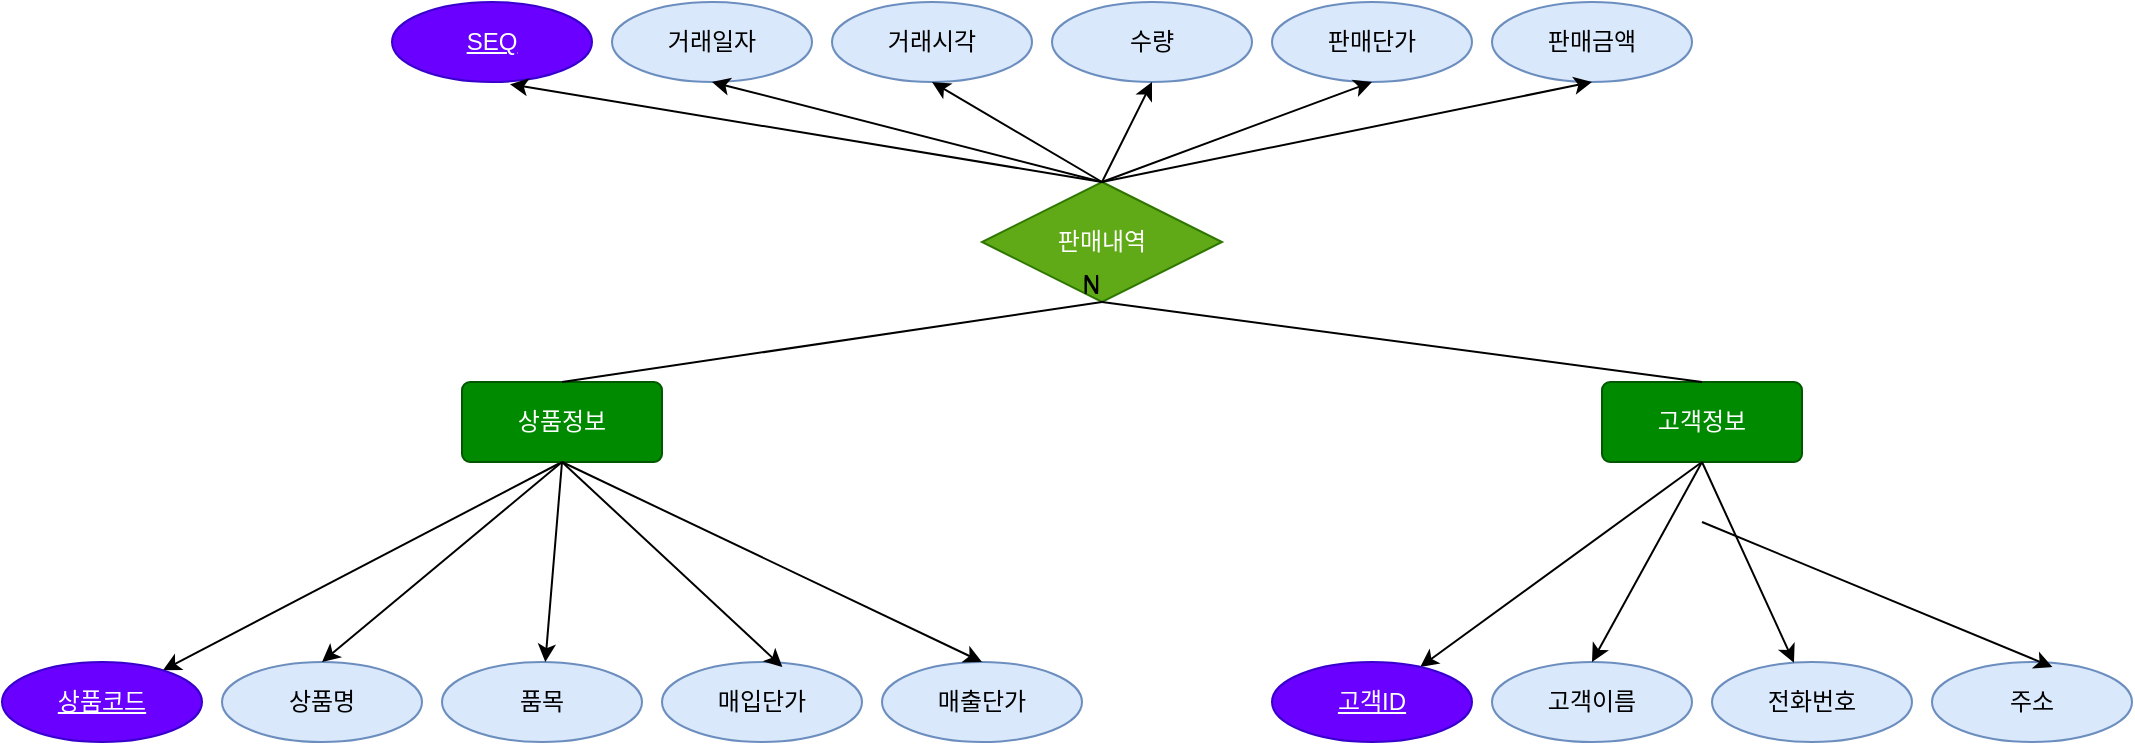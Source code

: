 <mxfile version="21.4.0" type="device">
  <diagram name="페이지-1" id="F8fokXopZoCGRJmgIw7g">
    <mxGraphModel dx="808" dy="440" grid="1" gridSize="10" guides="1" tooltips="1" connect="1" arrows="1" fold="1" page="1" pageScale="1" pageWidth="4681" pageHeight="3300" math="0" shadow="0">
      <root>
        <mxCell id="0" />
        <mxCell id="1" parent="0" />
        <mxCell id="NkHrAYA78mOsPZmJ_zcQ-7" style="rounded=0;orthogonalLoop=1;jettySize=auto;html=1;exitX=0.5;exitY=1;exitDx=0;exitDy=0;" parent="1" source="NkHrAYA78mOsPZmJ_zcQ-1" target="NkHrAYA78mOsPZmJ_zcQ-2" edge="1">
          <mxGeometry relative="1" as="geometry" />
        </mxCell>
        <mxCell id="NkHrAYA78mOsPZmJ_zcQ-1" value="상품정보" style="rounded=1;arcSize=10;whiteSpace=wrap;html=1;align=center;fillColor=#008a00;fontColor=#ffffff;strokeColor=#005700;" parent="1" vertex="1">
          <mxGeometry x="310" y="420" width="100" height="40" as="geometry" />
        </mxCell>
        <mxCell id="NkHrAYA78mOsPZmJ_zcQ-2" value="상품코드" style="ellipse;whiteSpace=wrap;html=1;align=center;fontStyle=4;fillColor=#6a00ff;fontColor=#ffffff;strokeColor=#3700CC;" parent="1" vertex="1">
          <mxGeometry x="80" y="560" width="100" height="40" as="geometry" />
        </mxCell>
        <mxCell id="NkHrAYA78mOsPZmJ_zcQ-3" value="상품명" style="ellipse;whiteSpace=wrap;html=1;align=center;fillColor=#dae8fc;strokeColor=#6c8ebf;" parent="1" vertex="1">
          <mxGeometry x="190" y="560" width="100" height="40" as="geometry" />
        </mxCell>
        <mxCell id="NkHrAYA78mOsPZmJ_zcQ-4" value="품목" style="ellipse;whiteSpace=wrap;html=1;align=center;fillColor=#dae8fc;strokeColor=#6c8ebf;" parent="1" vertex="1">
          <mxGeometry x="300" y="560" width="100" height="40" as="geometry" />
        </mxCell>
        <mxCell id="NkHrAYA78mOsPZmJ_zcQ-5" value="매입단가" style="ellipse;whiteSpace=wrap;html=1;align=center;fillColor=#dae8fc;strokeColor=#6c8ebf;" parent="1" vertex="1">
          <mxGeometry x="410" y="560" width="100" height="40" as="geometry" />
        </mxCell>
        <mxCell id="NkHrAYA78mOsPZmJ_zcQ-6" value="매출단가" style="ellipse;whiteSpace=wrap;html=1;align=center;fillColor=#dae8fc;strokeColor=#6c8ebf;" parent="1" vertex="1">
          <mxGeometry x="520" y="560" width="100" height="40" as="geometry" />
        </mxCell>
        <mxCell id="NkHrAYA78mOsPZmJ_zcQ-9" style="rounded=0;orthogonalLoop=1;jettySize=auto;html=1;exitX=0.5;exitY=1;exitDx=0;exitDy=0;entryX=0.5;entryY=0;entryDx=0;entryDy=0;" parent="1" source="NkHrAYA78mOsPZmJ_zcQ-1" target="NkHrAYA78mOsPZmJ_zcQ-3" edge="1">
          <mxGeometry relative="1" as="geometry">
            <mxPoint x="330" y="510" as="sourcePoint" />
            <mxPoint x="201" y="574" as="targetPoint" />
          </mxGeometry>
        </mxCell>
        <mxCell id="NkHrAYA78mOsPZmJ_zcQ-10" style="rounded=0;orthogonalLoop=1;jettySize=auto;html=1;exitX=0.5;exitY=1;exitDx=0;exitDy=0;" parent="1" source="NkHrAYA78mOsPZmJ_zcQ-1" target="NkHrAYA78mOsPZmJ_zcQ-4" edge="1">
          <mxGeometry relative="1" as="geometry">
            <mxPoint x="370" y="510" as="sourcePoint" />
            <mxPoint x="280" y="570" as="targetPoint" />
          </mxGeometry>
        </mxCell>
        <mxCell id="NkHrAYA78mOsPZmJ_zcQ-11" style="rounded=0;orthogonalLoop=1;jettySize=auto;html=1;entryX=0.602;entryY=0.063;entryDx=0;entryDy=0;entryPerimeter=0;exitX=0.5;exitY=1;exitDx=0;exitDy=0;" parent="1" source="NkHrAYA78mOsPZmJ_zcQ-1" target="NkHrAYA78mOsPZmJ_zcQ-5" edge="1">
          <mxGeometry relative="1" as="geometry">
            <mxPoint x="360" y="490" as="sourcePoint" />
            <mxPoint x="385" y="570" as="targetPoint" />
          </mxGeometry>
        </mxCell>
        <mxCell id="NkHrAYA78mOsPZmJ_zcQ-12" style="rounded=0;orthogonalLoop=1;jettySize=auto;html=1;entryX=0.5;entryY=0;entryDx=0;entryDy=0;exitX=0.5;exitY=1;exitDx=0;exitDy=0;" parent="1" source="NkHrAYA78mOsPZmJ_zcQ-1" target="NkHrAYA78mOsPZmJ_zcQ-6" edge="1">
          <mxGeometry relative="1" as="geometry">
            <mxPoint x="370" y="510" as="sourcePoint" />
            <mxPoint x="510" y="573" as="targetPoint" />
          </mxGeometry>
        </mxCell>
        <mxCell id="NkHrAYA78mOsPZmJ_zcQ-13" style="rounded=0;orthogonalLoop=1;jettySize=auto;html=1;exitX=0.5;exitY=1;exitDx=0;exitDy=0;" parent="1" source="NkHrAYA78mOsPZmJ_zcQ-14" target="NkHrAYA78mOsPZmJ_zcQ-15" edge="1">
          <mxGeometry relative="1" as="geometry" />
        </mxCell>
        <mxCell id="NkHrAYA78mOsPZmJ_zcQ-14" value="고객정보" style="rounded=1;arcSize=10;whiteSpace=wrap;html=1;align=center;fillColor=#008a00;fontColor=#ffffff;strokeColor=#005700;" parent="1" vertex="1">
          <mxGeometry x="880" y="420" width="100" height="40" as="geometry" />
        </mxCell>
        <mxCell id="NkHrAYA78mOsPZmJ_zcQ-15" value="고객ID" style="ellipse;whiteSpace=wrap;html=1;align=center;fontStyle=4;fillColor=#6a00ff;fontColor=#ffffff;strokeColor=#3700CC;" parent="1" vertex="1">
          <mxGeometry x="715" y="560" width="100" height="40" as="geometry" />
        </mxCell>
        <mxCell id="NkHrAYA78mOsPZmJ_zcQ-16" value="고객이름" style="ellipse;whiteSpace=wrap;html=1;align=center;fillColor=#dae8fc;strokeColor=#6c8ebf;" parent="1" vertex="1">
          <mxGeometry x="825" y="560" width="100" height="40" as="geometry" />
        </mxCell>
        <mxCell id="NkHrAYA78mOsPZmJ_zcQ-17" value="전화번호" style="ellipse;whiteSpace=wrap;html=1;align=center;fillColor=#dae8fc;strokeColor=#6c8ebf;" parent="1" vertex="1">
          <mxGeometry x="935" y="560" width="100" height="40" as="geometry" />
        </mxCell>
        <mxCell id="NkHrAYA78mOsPZmJ_zcQ-18" value="주소" style="ellipse;whiteSpace=wrap;html=1;align=center;fillColor=#dae8fc;strokeColor=#6c8ebf;" parent="1" vertex="1">
          <mxGeometry x="1045" y="560" width="100" height="40" as="geometry" />
        </mxCell>
        <mxCell id="NkHrAYA78mOsPZmJ_zcQ-20" style="rounded=0;orthogonalLoop=1;jettySize=auto;html=1;exitX=0.5;exitY=1;exitDx=0;exitDy=0;entryX=0.5;entryY=0;entryDx=0;entryDy=0;" parent="1" source="NkHrAYA78mOsPZmJ_zcQ-14" target="NkHrAYA78mOsPZmJ_zcQ-16" edge="1">
          <mxGeometry relative="1" as="geometry">
            <mxPoint x="900" y="500" as="sourcePoint" />
            <mxPoint x="771" y="564" as="targetPoint" />
          </mxGeometry>
        </mxCell>
        <mxCell id="NkHrAYA78mOsPZmJ_zcQ-21" style="rounded=0;orthogonalLoop=1;jettySize=auto;html=1;exitX=0.5;exitY=1;exitDx=0;exitDy=0;" parent="1" source="NkHrAYA78mOsPZmJ_zcQ-14" target="NkHrAYA78mOsPZmJ_zcQ-17" edge="1">
          <mxGeometry relative="1" as="geometry">
            <mxPoint x="940" y="500" as="sourcePoint" />
            <mxPoint x="850" y="560" as="targetPoint" />
          </mxGeometry>
        </mxCell>
        <mxCell id="NkHrAYA78mOsPZmJ_zcQ-22" style="rounded=0;orthogonalLoop=1;jettySize=auto;html=1;entryX=0.602;entryY=0.063;entryDx=0;entryDy=0;entryPerimeter=0;" parent="1" target="NkHrAYA78mOsPZmJ_zcQ-18" edge="1">
          <mxGeometry relative="1" as="geometry">
            <mxPoint x="930" y="490" as="sourcePoint" />
            <mxPoint x="955" y="560" as="targetPoint" />
          </mxGeometry>
        </mxCell>
        <mxCell id="NkHrAYA78mOsPZmJ_zcQ-24" value="판매내역" style="shape=rhombus;perimeter=rhombusPerimeter;whiteSpace=wrap;html=1;align=center;fillColor=#60a917;fontColor=#ffffff;strokeColor=#2D7600;" parent="1" vertex="1">
          <mxGeometry x="570" y="320" width="120" height="60" as="geometry" />
        </mxCell>
        <mxCell id="NkHrAYA78mOsPZmJ_zcQ-25" value="" style="endArrow=none;html=1;rounded=0;exitX=0.5;exitY=0;exitDx=0;exitDy=0;entryX=0.5;entryY=1;entryDx=0;entryDy=0;" parent="1" source="NkHrAYA78mOsPZmJ_zcQ-1" target="NkHrAYA78mOsPZmJ_zcQ-24" edge="1">
          <mxGeometry relative="1" as="geometry">
            <mxPoint x="560" y="430" as="sourcePoint" />
            <mxPoint x="720" y="430" as="targetPoint" />
          </mxGeometry>
        </mxCell>
        <mxCell id="NkHrAYA78mOsPZmJ_zcQ-26" value="N" style="resizable=0;html=1;whiteSpace=wrap;align=right;verticalAlign=bottom;" parent="NkHrAYA78mOsPZmJ_zcQ-25" connectable="0" vertex="1">
          <mxGeometry x="1" relative="1" as="geometry" />
        </mxCell>
        <mxCell id="NkHrAYA78mOsPZmJ_zcQ-27" value="" style="endArrow=none;html=1;rounded=0;exitX=0.5;exitY=0;exitDx=0;exitDy=0;entryX=0.5;entryY=1;entryDx=0;entryDy=0;" parent="1" source="NkHrAYA78mOsPZmJ_zcQ-14" target="NkHrAYA78mOsPZmJ_zcQ-24" edge="1">
          <mxGeometry relative="1" as="geometry">
            <mxPoint x="370" y="460" as="sourcePoint" />
            <mxPoint x="620" y="330" as="targetPoint" />
          </mxGeometry>
        </mxCell>
        <mxCell id="NkHrAYA78mOsPZmJ_zcQ-28" value="N" style="resizable=0;html=1;whiteSpace=wrap;align=right;verticalAlign=bottom;" parent="NkHrAYA78mOsPZmJ_zcQ-27" connectable="0" vertex="1">
          <mxGeometry x="1" relative="1" as="geometry" />
        </mxCell>
        <mxCell id="NkHrAYA78mOsPZmJ_zcQ-30" value="거래일자" style="ellipse;whiteSpace=wrap;html=1;align=center;fillColor=#dae8fc;strokeColor=#6c8ebf;" parent="1" vertex="1">
          <mxGeometry x="385" y="230" width="100" height="40" as="geometry" />
        </mxCell>
        <mxCell id="NkHrAYA78mOsPZmJ_zcQ-31" value="거래시각" style="ellipse;whiteSpace=wrap;html=1;align=center;fillColor=#dae8fc;strokeColor=#6c8ebf;" parent="1" vertex="1">
          <mxGeometry x="495" y="230" width="100" height="40" as="geometry" />
        </mxCell>
        <mxCell id="NkHrAYA78mOsPZmJ_zcQ-32" value="수량" style="ellipse;whiteSpace=wrap;html=1;align=center;fillColor=#dae8fc;strokeColor=#6c8ebf;" parent="1" vertex="1">
          <mxGeometry x="605" y="230" width="100" height="40" as="geometry" />
        </mxCell>
        <mxCell id="NkHrAYA78mOsPZmJ_zcQ-34" value="판매단가" style="ellipse;whiteSpace=wrap;html=1;align=center;fillColor=#dae8fc;strokeColor=#6c8ebf;" parent="1" vertex="1">
          <mxGeometry x="715" y="230" width="100" height="40" as="geometry" />
        </mxCell>
        <mxCell id="NkHrAYA78mOsPZmJ_zcQ-35" value="판매금액" style="ellipse;whiteSpace=wrap;html=1;align=center;fillColor=#dae8fc;strokeColor=#6c8ebf;" parent="1" vertex="1">
          <mxGeometry x="825" y="230" width="100" height="40" as="geometry" />
        </mxCell>
        <mxCell id="NkHrAYA78mOsPZmJ_zcQ-36" value="SEQ" style="ellipse;whiteSpace=wrap;html=1;align=center;fontStyle=4;fillColor=#6a00ff;fontColor=#ffffff;strokeColor=#3700CC;" parent="1" vertex="1">
          <mxGeometry x="275" y="230" width="100" height="40" as="geometry" />
        </mxCell>
        <mxCell id="NkHrAYA78mOsPZmJ_zcQ-37" style="rounded=0;orthogonalLoop=1;jettySize=auto;html=1;exitX=0.5;exitY=0;exitDx=0;exitDy=0;entryX=0.59;entryY=1.028;entryDx=0;entryDy=0;entryPerimeter=0;" parent="1" source="NkHrAYA78mOsPZmJ_zcQ-24" target="NkHrAYA78mOsPZmJ_zcQ-36" edge="1">
          <mxGeometry relative="1" as="geometry">
            <mxPoint x="370" y="480" as="sourcePoint" />
            <mxPoint x="176" y="556" as="targetPoint" />
          </mxGeometry>
        </mxCell>
        <mxCell id="NkHrAYA78mOsPZmJ_zcQ-38" style="rounded=0;orthogonalLoop=1;jettySize=auto;html=1;exitX=0.5;exitY=0;exitDx=0;exitDy=0;entryX=0.5;entryY=1;entryDx=0;entryDy=0;" parent="1" source="NkHrAYA78mOsPZmJ_zcQ-24" target="NkHrAYA78mOsPZmJ_zcQ-30" edge="1">
          <mxGeometry relative="1" as="geometry">
            <mxPoint x="620" y="290" as="sourcePoint" />
            <mxPoint x="329" y="191" as="targetPoint" />
          </mxGeometry>
        </mxCell>
        <mxCell id="NkHrAYA78mOsPZmJ_zcQ-39" style="rounded=0;orthogonalLoop=1;jettySize=auto;html=1;exitX=0.5;exitY=0;exitDx=0;exitDy=0;entryX=0.5;entryY=1;entryDx=0;entryDy=0;" parent="1" source="NkHrAYA78mOsPZmJ_zcQ-24" target="NkHrAYA78mOsPZmJ_zcQ-31" edge="1">
          <mxGeometry relative="1" as="geometry">
            <mxPoint x="620" y="290" as="sourcePoint" />
            <mxPoint x="430" y="190" as="targetPoint" />
          </mxGeometry>
        </mxCell>
        <mxCell id="NkHrAYA78mOsPZmJ_zcQ-40" style="rounded=0;orthogonalLoop=1;jettySize=auto;html=1;entryX=0.5;entryY=1;entryDx=0;entryDy=0;exitX=0.5;exitY=0;exitDx=0;exitDy=0;" parent="1" source="NkHrAYA78mOsPZmJ_zcQ-24" target="NkHrAYA78mOsPZmJ_zcQ-32" edge="1">
          <mxGeometry relative="1" as="geometry">
            <mxPoint x="610" y="280" as="sourcePoint" />
            <mxPoint x="540" y="190" as="targetPoint" />
          </mxGeometry>
        </mxCell>
        <mxCell id="NkHrAYA78mOsPZmJ_zcQ-41" style="rounded=0;orthogonalLoop=1;jettySize=auto;html=1;entryX=0.5;entryY=1;entryDx=0;entryDy=0;exitX=0.5;exitY=0;exitDx=0;exitDy=0;" parent="1" source="NkHrAYA78mOsPZmJ_zcQ-24" target="NkHrAYA78mOsPZmJ_zcQ-34" edge="1">
          <mxGeometry relative="1" as="geometry">
            <mxPoint x="620" y="290" as="sourcePoint" />
            <mxPoint x="650" y="190" as="targetPoint" />
          </mxGeometry>
        </mxCell>
        <mxCell id="NkHrAYA78mOsPZmJ_zcQ-42" style="rounded=0;orthogonalLoop=1;jettySize=auto;html=1;entryX=0.5;entryY=1;entryDx=0;entryDy=0;exitX=0.5;exitY=0;exitDx=0;exitDy=0;" parent="1" source="NkHrAYA78mOsPZmJ_zcQ-24" target="NkHrAYA78mOsPZmJ_zcQ-35" edge="1">
          <mxGeometry relative="1" as="geometry">
            <mxPoint x="620" y="290" as="sourcePoint" />
            <mxPoint x="760" y="190" as="targetPoint" />
          </mxGeometry>
        </mxCell>
      </root>
    </mxGraphModel>
  </diagram>
</mxfile>
